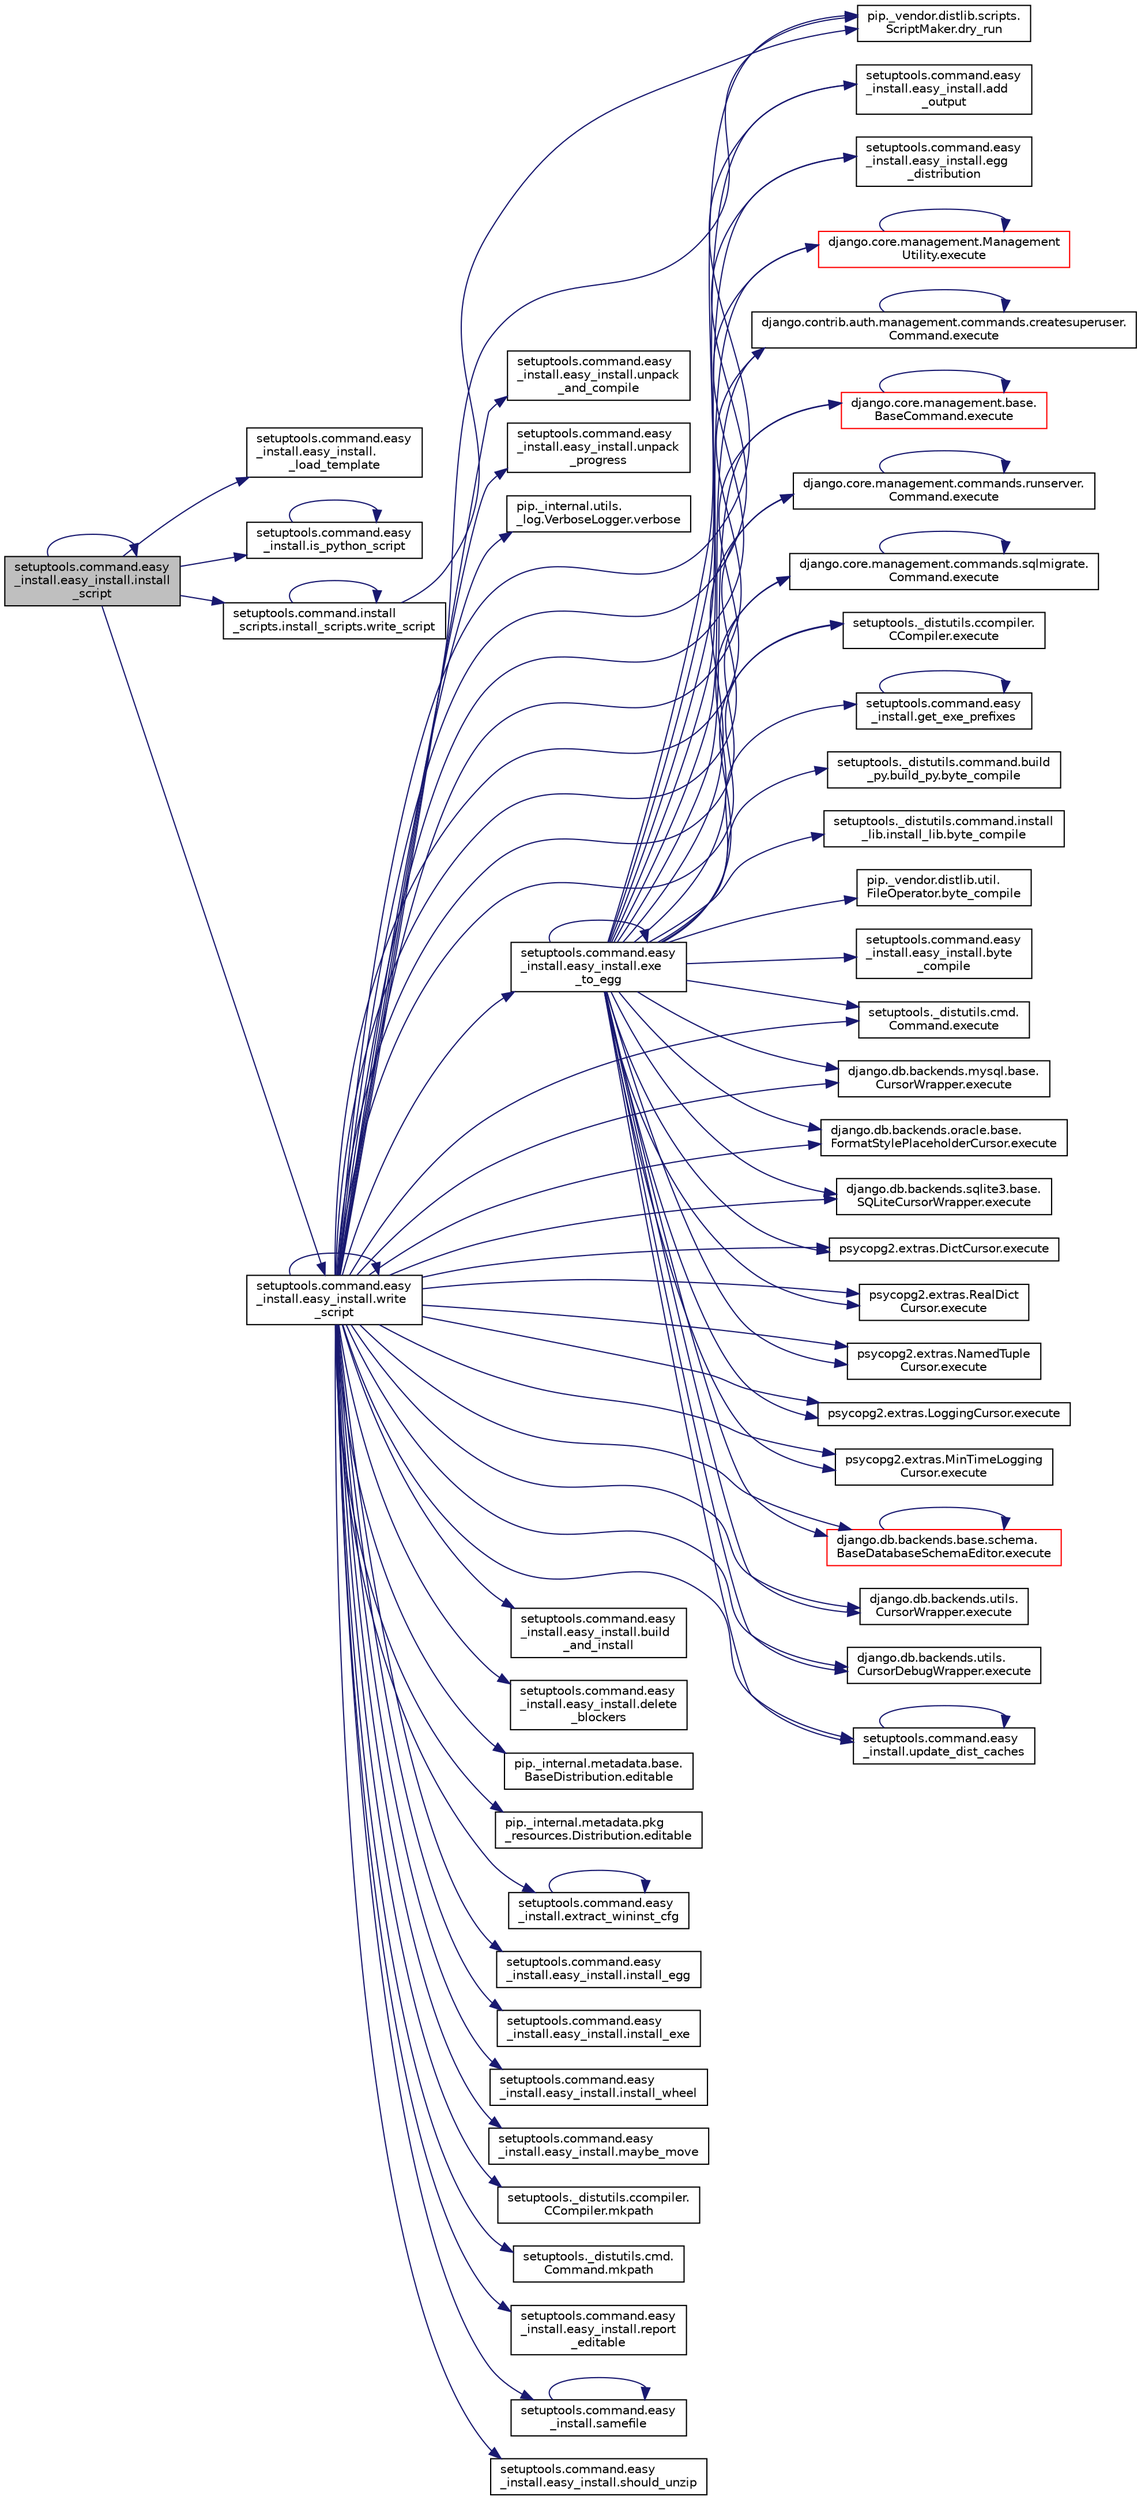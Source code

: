 digraph "setuptools.command.easy_install.easy_install.install_script"
{
 // LATEX_PDF_SIZE
  edge [fontname="Helvetica",fontsize="10",labelfontname="Helvetica",labelfontsize="10"];
  node [fontname="Helvetica",fontsize="10",shape=record];
  rankdir="LR";
  Node1 [label="setuptools.command.easy\l_install.easy_install.install\l_script",height=0.2,width=0.4,color="black", fillcolor="grey75", style="filled", fontcolor="black",tooltip=" "];
  Node1 -> Node2 [color="midnightblue",fontsize="10",style="solid",fontname="Helvetica"];
  Node2 [label="setuptools.command.easy\l_install.easy_install.\l_load_template",height=0.2,width=0.4,color="black", fillcolor="white", style="filled",URL="$da/d83/classsetuptools_1_1command_1_1easy__install_1_1easy__install.html#affbe528dec9376c529a931014d938056",tooltip=" "];
  Node1 -> Node1 [color="midnightblue",fontsize="10",style="solid",fontname="Helvetica"];
  Node1 -> Node3 [color="midnightblue",fontsize="10",style="solid",fontname="Helvetica"];
  Node3 [label="setuptools.command.easy\l_install.is_python_script",height=0.2,width=0.4,color="black", fillcolor="white", style="filled",URL="$d4/d53/namespacesetuptools_1_1command_1_1easy__install.html#a6dd384c4f3471ae5d2480ccef58bb8e9",tooltip=" "];
  Node3 -> Node3 [color="midnightblue",fontsize="10",style="solid",fontname="Helvetica"];
  Node1 -> Node4 [color="midnightblue",fontsize="10",style="solid",fontname="Helvetica"];
  Node4 [label="setuptools.command.install\l_scripts.install_scripts.write_script",height=0.2,width=0.4,color="black", fillcolor="white", style="filled",URL="$d0/da0/classsetuptools_1_1command_1_1install__scripts_1_1install__scripts.html#ae65a1942a099c2063f4ef68d8f8293e6",tooltip=" "];
  Node4 -> Node5 [color="midnightblue",fontsize="10",style="solid",fontname="Helvetica"];
  Node5 [label="pip._vendor.distlib.scripts.\lScriptMaker.dry_run",height=0.2,width=0.4,color="black", fillcolor="white", style="filled",URL="$de/dcc/classpip_1_1__vendor_1_1distlib_1_1scripts_1_1_script_maker.html#ab788624a4b1688e66c95f02b42674a4f",tooltip=" "];
  Node4 -> Node4 [color="midnightblue",fontsize="10",style="solid",fontname="Helvetica"];
  Node1 -> Node6 [color="midnightblue",fontsize="10",style="solid",fontname="Helvetica"];
  Node6 [label="setuptools.command.easy\l_install.easy_install.write\l_script",height=0.2,width=0.4,color="black", fillcolor="white", style="filled",URL="$da/d83/classsetuptools_1_1command_1_1easy__install_1_1easy__install.html#ac39a37c389cdaef20825f497e941c018",tooltip=" "];
  Node6 -> Node7 [color="midnightblue",fontsize="10",style="solid",fontname="Helvetica"];
  Node7 [label="setuptools.command.easy\l_install.easy_install.add\l_output",height=0.2,width=0.4,color="black", fillcolor="white", style="filled",URL="$da/d83/classsetuptools_1_1command_1_1easy__install_1_1easy__install.html#aaf0949c3bcc6f3247e0c87b5dff2a070",tooltip=" "];
  Node6 -> Node8 [color="midnightblue",fontsize="10",style="solid",fontname="Helvetica"];
  Node8 [label="setuptools.command.easy\l_install.easy_install.build\l_and_install",height=0.2,width=0.4,color="black", fillcolor="white", style="filled",URL="$da/d83/classsetuptools_1_1command_1_1easy__install_1_1easy__install.html#aedb975b7cb24ab74e468302387685233",tooltip=" "];
  Node6 -> Node9 [color="midnightblue",fontsize="10",style="solid",fontname="Helvetica"];
  Node9 [label="setuptools.command.easy\l_install.easy_install.delete\l_blockers",height=0.2,width=0.4,color="black", fillcolor="white", style="filled",URL="$da/d83/classsetuptools_1_1command_1_1easy__install_1_1easy__install.html#a99cead9791787d6acab9ec01d5505310",tooltip=" "];
  Node6 -> Node5 [color="midnightblue",fontsize="10",style="solid",fontname="Helvetica"];
  Node6 -> Node10 [color="midnightblue",fontsize="10",style="solid",fontname="Helvetica"];
  Node10 [label="pip._internal.metadata.base.\lBaseDistribution.editable",height=0.2,width=0.4,color="black", fillcolor="white", style="filled",URL="$d7/d34/classpip_1_1__internal_1_1metadata_1_1base_1_1_base_distribution.html#a7acfc03ed76590ba1d091b6535b172c3",tooltip=" "];
  Node6 -> Node11 [color="midnightblue",fontsize="10",style="solid",fontname="Helvetica"];
  Node11 [label="pip._internal.metadata.pkg\l_resources.Distribution.editable",height=0.2,width=0.4,color="black", fillcolor="white", style="filled",URL="$dc/df0/classpip_1_1__internal_1_1metadata_1_1pkg__resources_1_1_distribution.html#a4ea77ebec11830e2bb2732fea7d63b97",tooltip=" "];
  Node6 -> Node12 [color="midnightblue",fontsize="10",style="solid",fontname="Helvetica"];
  Node12 [label="setuptools.command.easy\l_install.easy_install.egg\l_distribution",height=0.2,width=0.4,color="black", fillcolor="white", style="filled",URL="$da/d83/classsetuptools_1_1command_1_1easy__install_1_1easy__install.html#a5fa017fde5091939435dde025aa7cc74",tooltip=" "];
  Node6 -> Node13 [color="midnightblue",fontsize="10",style="solid",fontname="Helvetica"];
  Node13 [label="setuptools.command.easy\l_install.easy_install.exe\l_to_egg",height=0.2,width=0.4,color="black", fillcolor="white", style="filled",URL="$da/d83/classsetuptools_1_1command_1_1easy__install_1_1easy__install.html#a6f10cb0ea951a92815d653d2c0dca597",tooltip=" "];
  Node13 -> Node7 [color="midnightblue",fontsize="10",style="solid",fontname="Helvetica"];
  Node13 -> Node14 [color="midnightblue",fontsize="10",style="solid",fontname="Helvetica"];
  Node14 [label="setuptools._distutils.command.build\l_py.build_py.byte_compile",height=0.2,width=0.4,color="black", fillcolor="white", style="filled",URL="$dd/d1f/classsetuptools_1_1__distutils_1_1command_1_1build__py_1_1build__py.html#a35025668f2196c23335e62e543bc13ac",tooltip=" "];
  Node13 -> Node15 [color="midnightblue",fontsize="10",style="solid",fontname="Helvetica"];
  Node15 [label="setuptools._distutils.command.install\l_lib.install_lib.byte_compile",height=0.2,width=0.4,color="black", fillcolor="white", style="filled",URL="$de/d3b/classsetuptools_1_1__distutils_1_1command_1_1install__lib_1_1install__lib.html#a18efba012f527ae4595d5c652b5e30a2",tooltip=" "];
  Node13 -> Node16 [color="midnightblue",fontsize="10",style="solid",fontname="Helvetica"];
  Node16 [label="pip._vendor.distlib.util.\lFileOperator.byte_compile",height=0.2,width=0.4,color="black", fillcolor="white", style="filled",URL="$d9/db3/classpip_1_1__vendor_1_1distlib_1_1util_1_1_file_operator.html#ad3919b43a573b10b426e7f2a1b5713cc",tooltip=" "];
  Node13 -> Node17 [color="midnightblue",fontsize="10",style="solid",fontname="Helvetica"];
  Node17 [label="setuptools.command.easy\l_install.easy_install.byte\l_compile",height=0.2,width=0.4,color="black", fillcolor="white", style="filled",URL="$da/d83/classsetuptools_1_1command_1_1easy__install_1_1easy__install.html#ac60bc1c1e9e4c905fc13e10a873fc46f",tooltip=" "];
  Node13 -> Node5 [color="midnightblue",fontsize="10",style="solid",fontname="Helvetica"];
  Node13 -> Node12 [color="midnightblue",fontsize="10",style="solid",fontname="Helvetica"];
  Node13 -> Node13 [color="midnightblue",fontsize="10",style="solid",fontname="Helvetica"];
  Node13 -> Node18 [color="midnightblue",fontsize="10",style="solid",fontname="Helvetica"];
  Node18 [label="django.core.management.Management\lUtility.execute",height=0.2,width=0.4,color="red", fillcolor="white", style="filled",URL="$dd/dbf/classdjango_1_1core_1_1management_1_1_management_utility.html#a0ce04752f34bec18d58356f1bda05b74",tooltip=" "];
  Node18 -> Node18 [color="midnightblue",fontsize="10",style="solid",fontname="Helvetica"];
  Node13 -> Node23 [color="midnightblue",fontsize="10",style="solid",fontname="Helvetica"];
  Node23 [label="django.contrib.auth.management.commands.createsuperuser.\lCommand.execute",height=0.2,width=0.4,color="black", fillcolor="white", style="filled",URL="$d7/d51/classdjango_1_1contrib_1_1auth_1_1management_1_1commands_1_1createsuperuser_1_1_command.html#ac58857ddf6131c17f95cee20e304d97b",tooltip=" "];
  Node23 -> Node23 [color="midnightblue",fontsize="10",style="solid",fontname="Helvetica"];
  Node13 -> Node24 [color="midnightblue",fontsize="10",style="solid",fontname="Helvetica"];
  Node24 [label="django.core.management.base.\lBaseCommand.execute",height=0.2,width=0.4,color="red", fillcolor="white", style="filled",URL="$db/da3/classdjango_1_1core_1_1management_1_1base_1_1_base_command.html#a900029c213c1456bbd6f8e5b8ead2201",tooltip=" "];
  Node24 -> Node24 [color="midnightblue",fontsize="10",style="solid",fontname="Helvetica"];
  Node13 -> Node2570 [color="midnightblue",fontsize="10",style="solid",fontname="Helvetica"];
  Node2570 [label="django.core.management.commands.runserver.\lCommand.execute",height=0.2,width=0.4,color="black", fillcolor="white", style="filled",URL="$d7/de0/classdjango_1_1core_1_1management_1_1commands_1_1runserver_1_1_command.html#a715bfb079726baeadd606f17cb81ce68",tooltip=" "];
  Node2570 -> Node2570 [color="midnightblue",fontsize="10",style="solid",fontname="Helvetica"];
  Node13 -> Node2571 [color="midnightblue",fontsize="10",style="solid",fontname="Helvetica"];
  Node2571 [label="django.core.management.commands.sqlmigrate.\lCommand.execute",height=0.2,width=0.4,color="black", fillcolor="white", style="filled",URL="$d0/d74/classdjango_1_1core_1_1management_1_1commands_1_1sqlmigrate_1_1_command.html#a3393528eaa1c0fe61783f0f68b866ca6",tooltip=" "];
  Node2571 -> Node2571 [color="midnightblue",fontsize="10",style="solid",fontname="Helvetica"];
  Node13 -> Node2572 [color="midnightblue",fontsize="10",style="solid",fontname="Helvetica"];
  Node2572 [label="setuptools._distutils.ccompiler.\lCCompiler.execute",height=0.2,width=0.4,color="black", fillcolor="white", style="filled",URL="$d0/daa/classsetuptools_1_1__distutils_1_1ccompiler_1_1_c_compiler.html#a059c30925767dc96430ad63008871ac1",tooltip=" "];
  Node13 -> Node2573 [color="midnightblue",fontsize="10",style="solid",fontname="Helvetica"];
  Node2573 [label="setuptools._distutils.cmd.\lCommand.execute",height=0.2,width=0.4,color="black", fillcolor="white", style="filled",URL="$dd/df5/classsetuptools_1_1__distutils_1_1cmd_1_1_command.html#aa15b5cefcab5f7c3de4f87976d647744",tooltip=" "];
  Node13 -> Node2574 [color="midnightblue",fontsize="10",style="solid",fontname="Helvetica"];
  Node2574 [label="django.db.backends.mysql.base.\lCursorWrapper.execute",height=0.2,width=0.4,color="black", fillcolor="white", style="filled",URL="$de/d61/classdjango_1_1db_1_1backends_1_1mysql_1_1base_1_1_cursor_wrapper.html#a8df9e0e654602d65023eedf23e91cbf8",tooltip=" "];
  Node13 -> Node2575 [color="midnightblue",fontsize="10",style="solid",fontname="Helvetica"];
  Node2575 [label="django.db.backends.oracle.base.\lFormatStylePlaceholderCursor.execute",height=0.2,width=0.4,color="black", fillcolor="white", style="filled",URL="$d5/daa/classdjango_1_1db_1_1backends_1_1oracle_1_1base_1_1_format_style_placeholder_cursor.html#a71fe93bed5ba6477dc1b7bc2488037e9",tooltip=" "];
  Node13 -> Node2576 [color="midnightblue",fontsize="10",style="solid",fontname="Helvetica"];
  Node2576 [label="django.db.backends.sqlite3.base.\lSQLiteCursorWrapper.execute",height=0.2,width=0.4,color="black", fillcolor="white", style="filled",URL="$d6/dbf/classdjango_1_1db_1_1backends_1_1sqlite3_1_1base_1_1_s_q_lite_cursor_wrapper.html#a35e15973415d4434eb773f8163ab371f",tooltip=" "];
  Node13 -> Node2577 [color="midnightblue",fontsize="10",style="solid",fontname="Helvetica"];
  Node2577 [label="psycopg2.extras.DictCursor.execute",height=0.2,width=0.4,color="black", fillcolor="white", style="filled",URL="$d7/d15/classpsycopg2_1_1extras_1_1_dict_cursor.html#ad9efe2b44abb6d5b6014f6a3a12c3dcf",tooltip=" "];
  Node13 -> Node2578 [color="midnightblue",fontsize="10",style="solid",fontname="Helvetica"];
  Node2578 [label="psycopg2.extras.RealDict\lCursor.execute",height=0.2,width=0.4,color="black", fillcolor="white", style="filled",URL="$d7/dd8/classpsycopg2_1_1extras_1_1_real_dict_cursor.html#a108e4fee763a62f75766fb658f0dd45b",tooltip=" "];
  Node13 -> Node2579 [color="midnightblue",fontsize="10",style="solid",fontname="Helvetica"];
  Node2579 [label="psycopg2.extras.NamedTuple\lCursor.execute",height=0.2,width=0.4,color="black", fillcolor="white", style="filled",URL="$df/dd4/classpsycopg2_1_1extras_1_1_named_tuple_cursor.html#a5012e86f568b964ea64ab0dfc8c267a4",tooltip=" "];
  Node13 -> Node2580 [color="midnightblue",fontsize="10",style="solid",fontname="Helvetica"];
  Node2580 [label="psycopg2.extras.LoggingCursor.execute",height=0.2,width=0.4,color="black", fillcolor="white", style="filled",URL="$d3/de0/classpsycopg2_1_1extras_1_1_logging_cursor.html#a71b2977057eb3bec2aef9d785b014a6d",tooltip=" "];
  Node13 -> Node2581 [color="midnightblue",fontsize="10",style="solid",fontname="Helvetica"];
  Node2581 [label="psycopg2.extras.MinTimeLogging\lCursor.execute",height=0.2,width=0.4,color="black", fillcolor="white", style="filled",URL="$d7/d45/classpsycopg2_1_1extras_1_1_min_time_logging_cursor.html#a4d611bdc2deb502d0a14c3139ad5349a",tooltip=" "];
  Node13 -> Node2582 [color="midnightblue",fontsize="10",style="solid",fontname="Helvetica"];
  Node2582 [label="django.db.backends.base.schema.\lBaseDatabaseSchemaEditor.execute",height=0.2,width=0.4,color="red", fillcolor="white", style="filled",URL="$d7/d55/classdjango_1_1db_1_1backends_1_1base_1_1schema_1_1_base_database_schema_editor.html#a22aec0aab2668a1ff87643aba4ac23a9",tooltip=" "];
  Node2582 -> Node2582 [color="midnightblue",fontsize="10",style="solid",fontname="Helvetica"];
  Node13 -> Node2601 [color="midnightblue",fontsize="10",style="solid",fontname="Helvetica"];
  Node2601 [label="django.db.backends.utils.\lCursorWrapper.execute",height=0.2,width=0.4,color="black", fillcolor="white", style="filled",URL="$da/d95/classdjango_1_1db_1_1backends_1_1utils_1_1_cursor_wrapper.html#a20377aa919c13487444fc89beaf54cba",tooltip=" "];
  Node13 -> Node2602 [color="midnightblue",fontsize="10",style="solid",fontname="Helvetica"];
  Node2602 [label="django.db.backends.utils.\lCursorDebugWrapper.execute",height=0.2,width=0.4,color="black", fillcolor="white", style="filled",URL="$d2/d87/classdjango_1_1db_1_1backends_1_1utils_1_1_cursor_debug_wrapper.html#a2553a002bec41b4c345c435fe8a44ff6",tooltip=" "];
  Node13 -> Node5521 [color="midnightblue",fontsize="10",style="solid",fontname="Helvetica"];
  Node5521 [label="setuptools.command.easy\l_install.get_exe_prefixes",height=0.2,width=0.4,color="black", fillcolor="white", style="filled",URL="$d4/d53/namespacesetuptools_1_1command_1_1easy__install.html#a98b9a3d250a24f2d7332bd586fcc0d2b",tooltip=" "];
  Node5521 -> Node5521 [color="midnightblue",fontsize="10",style="solid",fontname="Helvetica"];
  Node13 -> Node5522 [color="midnightblue",fontsize="10",style="solid",fontname="Helvetica"];
  Node5522 [label="setuptools.command.easy\l_install.update_dist_caches",height=0.2,width=0.4,color="black", fillcolor="white", style="filled",URL="$d4/d53/namespacesetuptools_1_1command_1_1easy__install.html#ad3d06886ccd1ade947f9f6b6a3f851c0",tooltip=" "];
  Node5522 -> Node5522 [color="midnightblue",fontsize="10",style="solid",fontname="Helvetica"];
  Node6 -> Node18 [color="midnightblue",fontsize="10",style="solid",fontname="Helvetica"];
  Node6 -> Node23 [color="midnightblue",fontsize="10",style="solid",fontname="Helvetica"];
  Node6 -> Node24 [color="midnightblue",fontsize="10",style="solid",fontname="Helvetica"];
  Node6 -> Node2570 [color="midnightblue",fontsize="10",style="solid",fontname="Helvetica"];
  Node6 -> Node2571 [color="midnightblue",fontsize="10",style="solid",fontname="Helvetica"];
  Node6 -> Node2572 [color="midnightblue",fontsize="10",style="solid",fontname="Helvetica"];
  Node6 -> Node2573 [color="midnightblue",fontsize="10",style="solid",fontname="Helvetica"];
  Node6 -> Node2574 [color="midnightblue",fontsize="10",style="solid",fontname="Helvetica"];
  Node6 -> Node2575 [color="midnightblue",fontsize="10",style="solid",fontname="Helvetica"];
  Node6 -> Node2576 [color="midnightblue",fontsize="10",style="solid",fontname="Helvetica"];
  Node6 -> Node2577 [color="midnightblue",fontsize="10",style="solid",fontname="Helvetica"];
  Node6 -> Node2578 [color="midnightblue",fontsize="10",style="solid",fontname="Helvetica"];
  Node6 -> Node2579 [color="midnightblue",fontsize="10",style="solid",fontname="Helvetica"];
  Node6 -> Node2580 [color="midnightblue",fontsize="10",style="solid",fontname="Helvetica"];
  Node6 -> Node2581 [color="midnightblue",fontsize="10",style="solid",fontname="Helvetica"];
  Node6 -> Node2582 [color="midnightblue",fontsize="10",style="solid",fontname="Helvetica"];
  Node6 -> Node2601 [color="midnightblue",fontsize="10",style="solid",fontname="Helvetica"];
  Node6 -> Node2602 [color="midnightblue",fontsize="10",style="solid",fontname="Helvetica"];
  Node6 -> Node5523 [color="midnightblue",fontsize="10",style="solid",fontname="Helvetica"];
  Node5523 [label="setuptools.command.easy\l_install.extract_wininst_cfg",height=0.2,width=0.4,color="black", fillcolor="white", style="filled",URL="$d4/d53/namespacesetuptools_1_1command_1_1easy__install.html#a8c8767cb09f060c9420cf05d0ec4eb9c",tooltip=" "];
  Node5523 -> Node5523 [color="midnightblue",fontsize="10",style="solid",fontname="Helvetica"];
  Node6 -> Node2632 [color="midnightblue",fontsize="10",style="solid",fontname="Helvetica"];
  Node2632 [label="setuptools.command.easy\l_install.easy_install.install_egg",height=0.2,width=0.4,color="black", fillcolor="white", style="filled",URL="$da/d83/classsetuptools_1_1command_1_1easy__install_1_1easy__install.html#a04769d37e9ac958b38314bf794fed23d",tooltip=" "];
  Node6 -> Node5524 [color="midnightblue",fontsize="10",style="solid",fontname="Helvetica"];
  Node5524 [label="setuptools.command.easy\l_install.easy_install.install_exe",height=0.2,width=0.4,color="black", fillcolor="white", style="filled",URL="$da/d83/classsetuptools_1_1command_1_1easy__install_1_1easy__install.html#aa6205c453a7e8eefbf75ec80ee93195d",tooltip=" "];
  Node6 -> Node5525 [color="midnightblue",fontsize="10",style="solid",fontname="Helvetica"];
  Node5525 [label="setuptools.command.easy\l_install.easy_install.install_wheel",height=0.2,width=0.4,color="black", fillcolor="white", style="filled",URL="$da/d83/classsetuptools_1_1command_1_1easy__install_1_1easy__install.html#a8a20ba6cb31fbb5ac027c3593be89118",tooltip=" "];
  Node6 -> Node5526 [color="midnightblue",fontsize="10",style="solid",fontname="Helvetica"];
  Node5526 [label="setuptools.command.easy\l_install.easy_install.maybe_move",height=0.2,width=0.4,color="black", fillcolor="white", style="filled",URL="$da/d83/classsetuptools_1_1command_1_1easy__install_1_1easy__install.html#a083c308310d7d4def543311f6d1b1c8c",tooltip=" "];
  Node6 -> Node3326 [color="midnightblue",fontsize="10",style="solid",fontname="Helvetica"];
  Node3326 [label="setuptools._distutils.ccompiler.\lCCompiler.mkpath",height=0.2,width=0.4,color="black", fillcolor="white", style="filled",URL="$d0/daa/classsetuptools_1_1__distutils_1_1ccompiler_1_1_c_compiler.html#ab410541aef9ab8805ec1ac1632d55186",tooltip=" "];
  Node6 -> Node3327 [color="midnightblue",fontsize="10",style="solid",fontname="Helvetica"];
  Node3327 [label="setuptools._distutils.cmd.\lCommand.mkpath",height=0.2,width=0.4,color="black", fillcolor="white", style="filled",URL="$dd/df5/classsetuptools_1_1__distutils_1_1cmd_1_1_command.html#af04c690e046e6c5c8d64fbc7f889fc4e",tooltip=" "];
  Node6 -> Node5527 [color="midnightblue",fontsize="10",style="solid",fontname="Helvetica"];
  Node5527 [label="setuptools.command.easy\l_install.easy_install.report\l_editable",height=0.2,width=0.4,color="black", fillcolor="white", style="filled",URL="$da/d83/classsetuptools_1_1command_1_1easy__install_1_1easy__install.html#a62dd708c151639a2e438dc6b2e3dcf6c",tooltip=" "];
  Node6 -> Node5528 [color="midnightblue",fontsize="10",style="solid",fontname="Helvetica"];
  Node5528 [label="setuptools.command.easy\l_install.samefile",height=0.2,width=0.4,color="black", fillcolor="white", style="filled",URL="$d4/d53/namespacesetuptools_1_1command_1_1easy__install.html#aa76ea5c13ed5487e2dbf06dae0a0f8dd",tooltip=" "];
  Node5528 -> Node5528 [color="midnightblue",fontsize="10",style="solid",fontname="Helvetica"];
  Node6 -> Node5529 [color="midnightblue",fontsize="10",style="solid",fontname="Helvetica"];
  Node5529 [label="setuptools.command.easy\l_install.easy_install.should_unzip",height=0.2,width=0.4,color="black", fillcolor="white", style="filled",URL="$da/d83/classsetuptools_1_1command_1_1easy__install_1_1easy__install.html#a596c58dba7a122d23ddc5dd0d35e9809",tooltip=" "];
  Node6 -> Node5530 [color="midnightblue",fontsize="10",style="solid",fontname="Helvetica"];
  Node5530 [label="setuptools.command.easy\l_install.easy_install.unpack\l_and_compile",height=0.2,width=0.4,color="black", fillcolor="white", style="filled",URL="$da/d83/classsetuptools_1_1command_1_1easy__install_1_1easy__install.html#aae5fc3f2c8f88abfa4cd229f05393fd0",tooltip=" "];
  Node6 -> Node2638 [color="midnightblue",fontsize="10",style="solid",fontname="Helvetica"];
  Node2638 [label="setuptools.command.easy\l_install.easy_install.unpack\l_progress",height=0.2,width=0.4,color="black", fillcolor="white", style="filled",URL="$da/d83/classsetuptools_1_1command_1_1easy__install_1_1easy__install.html#a3b605b714f5561607bf7d4615ee7ced9",tooltip=" "];
  Node6 -> Node5522 [color="midnightblue",fontsize="10",style="solid",fontname="Helvetica"];
  Node6 -> Node2615 [color="midnightblue",fontsize="10",style="solid",fontname="Helvetica"];
  Node2615 [label="pip._internal.utils.\l_log.VerboseLogger.verbose",height=0.2,width=0.4,color="black", fillcolor="white", style="filled",URL="$d7/d31/classpip_1_1__internal_1_1utils_1_1__log_1_1_verbose_logger.html#a90fd10af98376ab040013ddb2e7bb102",tooltip=" "];
  Node6 -> Node6 [color="midnightblue",fontsize="10",style="solid",fontname="Helvetica"];
}
